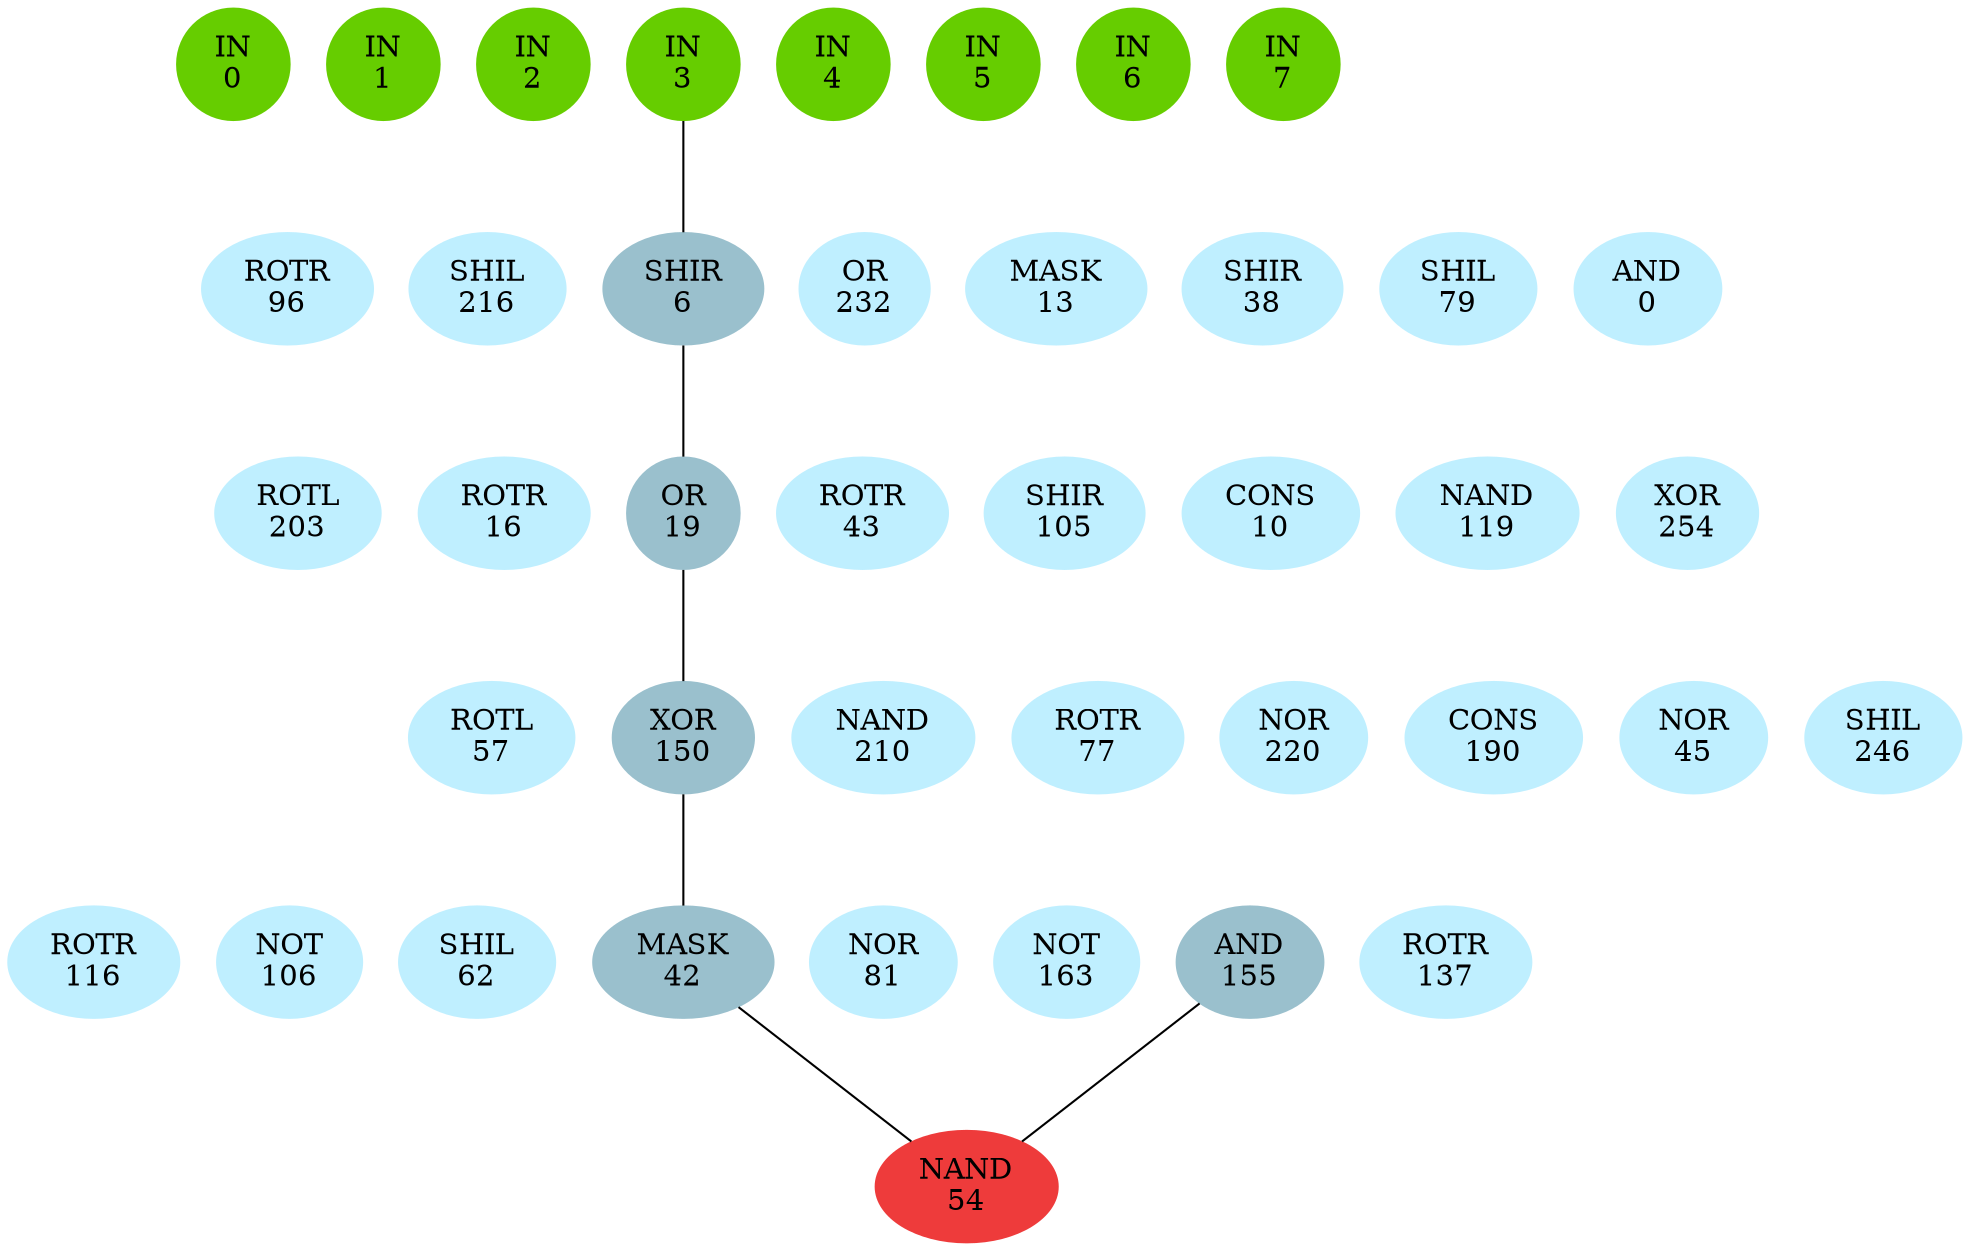 graph EACircuit {
rankdir=BT;
ranksep=0.75;
ordering=out;
splines=polyline;
node [style=filled, color=lightblue2];

{ rank=same;
node [color=chartreuse3];
"-1_0"[label="IN\n0"];
node [color=chartreuse3];
"-1_1"[label="IN\n1"];
node [color=chartreuse3];
"-1_2"[label="IN\n2"];
node [color=chartreuse3];
"-1_3"[label="IN\n3"];
node [color=chartreuse3];
"-1_4"[label="IN\n4"];
node [color=chartreuse3];
"-1_5"[label="IN\n5"];
node [color=chartreuse3];
"-1_6"[label="IN\n6"];
node [color=chartreuse3];
"-1_7"[label="IN\n7"];
}
{ rank=same;
node [color=lightblue1];
"0_0"[label="ROTR\n96"];
node [color=lightblue1];
"0_1"[label="SHIL\n216"];
node [color=lightblue3];
"0_2"[label="SHIR\n6"];
node [color=lightblue1];
"0_3"[label="OR\n232"];
node [color=lightblue1];
"0_4"[label="MASK\n13"];
node [color=lightblue1];
"0_5"[label="SHIR\n38"];
node [color=lightblue1];
"0_6"[label="SHIL\n79"];
node [color=lightblue1];
"0_7"[label="AND\n0"];
}
{ rank=same;
node [color=lightblue1];
"1_0"[label="ROTL\n203"];
node [color=lightblue1];
"1_1"[label="ROTR\n16"];
node [color=lightblue3];
"1_2"[label="OR\n19"];
node [color=lightblue1];
"1_3"[label="ROTR\n43"];
node [color=lightblue1];
"1_4"[label="SHIR\n105"];
node [color=lightblue1];
"1_5"[label="CONS\n10"];
node [color=lightblue1];
"1_6"[label="NAND\n119"];
node [color=lightblue1];
"1_7"[label="XOR\n254"];
}
{ rank=same;
node [color=lightblue1];
"2_0"[label="ROTL\n57"];
node [color=lightblue3];
"2_1"[label="XOR\n150"];
node [color=lightblue1];
"2_2"[label="NAND\n210"];
node [color=lightblue1];
"2_3"[label="ROTR\n77"];
node [color=lightblue1];
"2_4"[label="NOR\n220"];
node [color=lightblue1];
"2_5"[label="CONS\n190"];
node [color=lightblue1];
"2_6"[label="NOR\n45"];
node [color=lightblue1];
"2_7"[label="SHIL\n246"];
}
{ rank=same;
node [color=lightblue1];
"3_0"[label="ROTR\n116"];
node [color=lightblue1];
"3_1"[label="NOT\n106"];
node [color=lightblue1];
"3_2"[label="SHIL\n62"];
node [color=lightblue3];
"3_3"[label="MASK\n42"];
node [color=lightblue1];
"3_4"[label="NOR\n81"];
node [color=lightblue1];
"3_5"[label="NOT\n163"];
node [color=lightblue3];
"3_6"[label="AND\n155"];
node [color=lightblue1];
"3_7"[label="ROTR\n137"];
}
{ rank=same;
node [color=brown2];
"4_0"[label="NAND\n54"];
}
edge[style=invis];
"-1_0" -- "-1_1" -- "-1_2" -- "-1_3" -- "-1_4" -- "-1_5" -- "-1_6" -- "-1_7";
"0_0" -- "0_1" -- "0_2" -- "0_3" -- "0_4" -- "0_5" -- "0_6" -- "0_7";
"1_0" -- "1_1" -- "1_2" -- "1_3" -- "1_4" -- "1_5" -- "1_6" -- "1_7";
"2_0" -- "2_1" -- "2_2" -- "2_3" -- "2_4" -- "2_5" -- "2_6" -- "2_7";
"3_0" -- "3_1" -- "3_2" -- "3_3" -- "3_4" -- "3_5" -- "3_6" -- "3_7";
"4_0" -- "4_0";
edge[style=solid];
"0_2" -- "-1_3";
"1_2" -- "0_2";
"2_1" -- "1_2";
"3_3" -- "2_1";
"4_0" -- "3_3";
"4_0" -- "3_6";
}